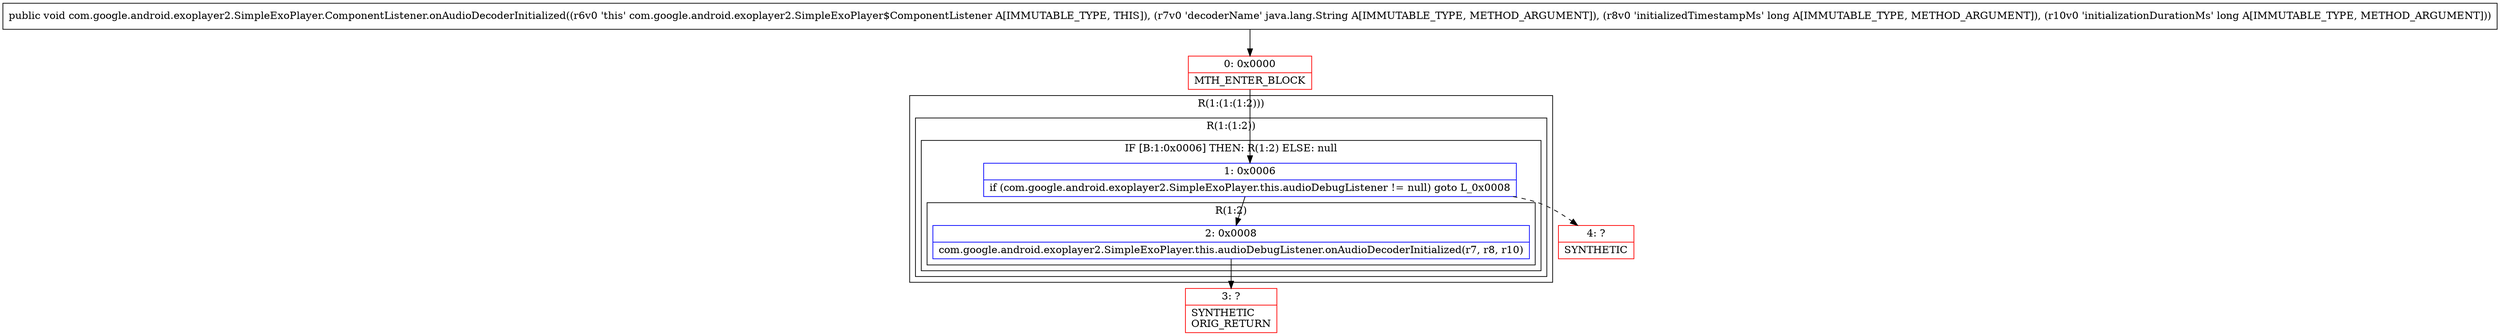 digraph "CFG forcom.google.android.exoplayer2.SimpleExoPlayer.ComponentListener.onAudioDecoderInitialized(Ljava\/lang\/String;JJ)V" {
subgraph cluster_Region_645413533 {
label = "R(1:(1:(1:2)))";
node [shape=record,color=blue];
subgraph cluster_Region_549968913 {
label = "R(1:(1:2))";
node [shape=record,color=blue];
subgraph cluster_IfRegion_2080173506 {
label = "IF [B:1:0x0006] THEN: R(1:2) ELSE: null";
node [shape=record,color=blue];
Node_1 [shape=record,label="{1\:\ 0x0006|if (com.google.android.exoplayer2.SimpleExoPlayer.this.audioDebugListener != null) goto L_0x0008\l}"];
subgraph cluster_Region_895650827 {
label = "R(1:2)";
node [shape=record,color=blue];
Node_2 [shape=record,label="{2\:\ 0x0008|com.google.android.exoplayer2.SimpleExoPlayer.this.audioDebugListener.onAudioDecoderInitialized(r7, r8, r10)\l}"];
}
}
}
}
Node_0 [shape=record,color=red,label="{0\:\ 0x0000|MTH_ENTER_BLOCK\l}"];
Node_3 [shape=record,color=red,label="{3\:\ ?|SYNTHETIC\lORIG_RETURN\l}"];
Node_4 [shape=record,color=red,label="{4\:\ ?|SYNTHETIC\l}"];
MethodNode[shape=record,label="{public void com.google.android.exoplayer2.SimpleExoPlayer.ComponentListener.onAudioDecoderInitialized((r6v0 'this' com.google.android.exoplayer2.SimpleExoPlayer$ComponentListener A[IMMUTABLE_TYPE, THIS]), (r7v0 'decoderName' java.lang.String A[IMMUTABLE_TYPE, METHOD_ARGUMENT]), (r8v0 'initializedTimestampMs' long A[IMMUTABLE_TYPE, METHOD_ARGUMENT]), (r10v0 'initializationDurationMs' long A[IMMUTABLE_TYPE, METHOD_ARGUMENT])) }"];
MethodNode -> Node_0;
Node_1 -> Node_2;
Node_1 -> Node_4[style=dashed];
Node_2 -> Node_3;
Node_0 -> Node_1;
}

